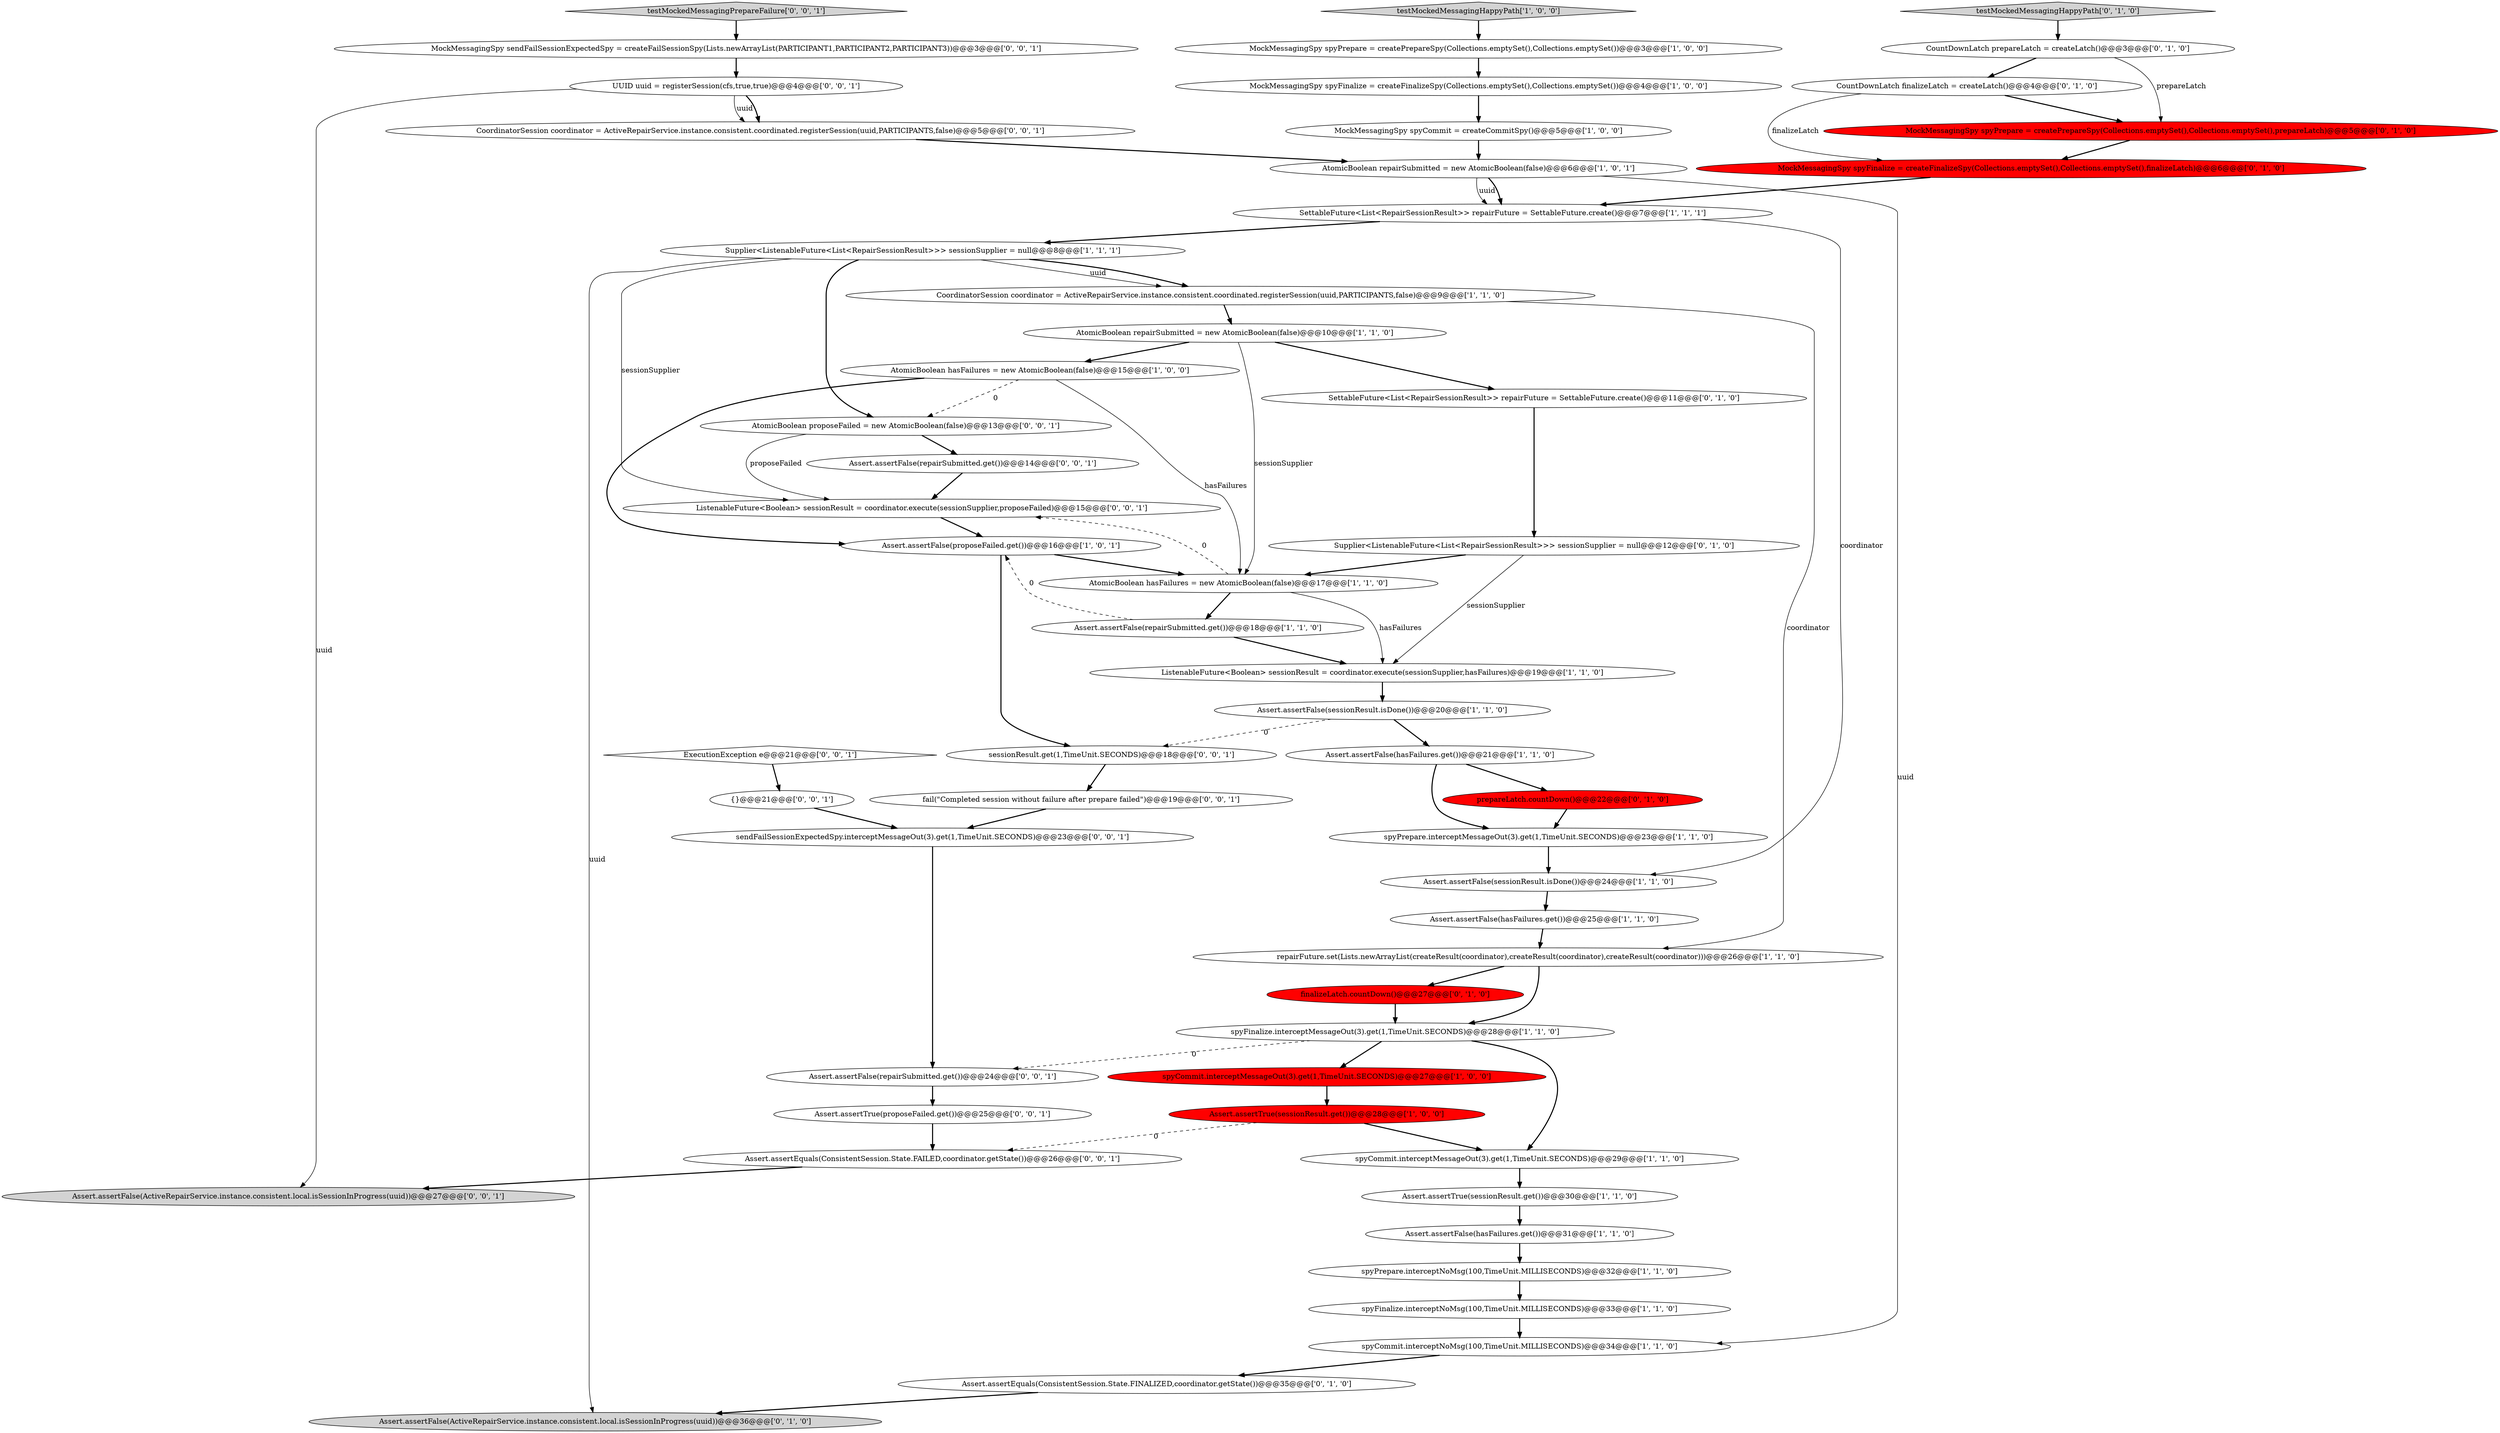 digraph {
28 [style = filled, label = "CoordinatorSession coordinator = ActiveRepairService.instance.consistent.coordinated.registerSession(uuid,PARTICIPANTS,false)@@@9@@@['1', '1', '0']", fillcolor = white, shape = ellipse image = "AAA0AAABBB1BBB"];
46 [style = filled, label = "Assert.assertFalse(ActiveRepairService.instance.consistent.local.isSessionInProgress(uuid))@@@27@@@['0', '0', '1']", fillcolor = lightgray, shape = ellipse image = "AAA0AAABBB3BBB"];
8 [style = filled, label = "Assert.assertTrue(sessionResult.get())@@@30@@@['1', '1', '0']", fillcolor = white, shape = ellipse image = "AAA0AAABBB1BBB"];
12 [style = filled, label = "spyCommit.interceptNoMsg(100,TimeUnit.MILLISECONDS)@@@34@@@['1', '1', '0']", fillcolor = white, shape = ellipse image = "AAA0AAABBB1BBB"];
39 [style = filled, label = "Supplier<ListenableFuture<List<RepairSessionResult>>> sessionSupplier = null@@@12@@@['0', '1', '0']", fillcolor = white, shape = ellipse image = "AAA0AAABBB2BBB"];
16 [style = filled, label = "Supplier<ListenableFuture<List<RepairSessionResult>>> sessionSupplier = null@@@8@@@['1', '1', '1']", fillcolor = white, shape = ellipse image = "AAA0AAABBB1BBB"];
24 [style = filled, label = "AtomicBoolean hasFailures = new AtomicBoolean(false)@@@15@@@['1', '0', '0']", fillcolor = white, shape = ellipse image = "AAA0AAABBB1BBB"];
52 [style = filled, label = "sessionResult.get(1,TimeUnit.SECONDS)@@@18@@@['0', '0', '1']", fillcolor = white, shape = ellipse image = "AAA0AAABBB3BBB"];
23 [style = filled, label = "Assert.assertTrue(sessionResult.get())@@@28@@@['1', '0', '0']", fillcolor = red, shape = ellipse image = "AAA1AAABBB1BBB"];
47 [style = filled, label = "{}@@@21@@@['0', '0', '1']", fillcolor = white, shape = ellipse image = "AAA0AAABBB3BBB"];
6 [style = filled, label = "Assert.assertFalse(hasFailures.get())@@@21@@@['1', '1', '0']", fillcolor = white, shape = ellipse image = "AAA0AAABBB1BBB"];
55 [style = filled, label = "fail(\"Completed session without failure after prepare failed\")@@@19@@@['0', '0', '1']", fillcolor = white, shape = ellipse image = "AAA0AAABBB3BBB"];
21 [style = filled, label = "repairFuture.set(Lists.newArrayList(createResult(coordinator),createResult(coordinator),createResult(coordinator)))@@@26@@@['1', '1', '0']", fillcolor = white, shape = ellipse image = "AAA0AAABBB1BBB"];
37 [style = filled, label = "testMockedMessagingHappyPath['0', '1', '0']", fillcolor = lightgray, shape = diamond image = "AAA0AAABBB2BBB"];
22 [style = filled, label = "Assert.assertFalse(repairSubmitted.get())@@@18@@@['1', '1', '0']", fillcolor = white, shape = ellipse image = "AAA0AAABBB1BBB"];
41 [style = filled, label = "AtomicBoolean proposeFailed = new AtomicBoolean(false)@@@13@@@['0', '0', '1']", fillcolor = white, shape = ellipse image = "AAA0AAABBB3BBB"];
50 [style = filled, label = "Assert.assertTrue(proposeFailed.get())@@@25@@@['0', '0', '1']", fillcolor = white, shape = ellipse image = "AAA0AAABBB3BBB"];
45 [style = filled, label = "MockMessagingSpy sendFailSessionExpectedSpy = createFailSessionSpy(Lists.newArrayList(PARTICIPANT1,PARTICIPANT2,PARTICIPANT3))@@@3@@@['0', '0', '1']", fillcolor = white, shape = ellipse image = "AAA0AAABBB3BBB"];
17 [style = filled, label = "Assert.assertFalse(sessionResult.isDone())@@@20@@@['1', '1', '0']", fillcolor = white, shape = ellipse image = "AAA0AAABBB1BBB"];
13 [style = filled, label = "testMockedMessagingHappyPath['1', '0', '0']", fillcolor = lightgray, shape = diamond image = "AAA0AAABBB1BBB"];
49 [style = filled, label = "ExecutionException e@@@21@@@['0', '0', '1']", fillcolor = white, shape = diamond image = "AAA0AAABBB3BBB"];
15 [style = filled, label = "Assert.assertFalse(hasFailures.get())@@@25@@@['1', '1', '0']", fillcolor = white, shape = ellipse image = "AAA0AAABBB1BBB"];
26 [style = filled, label = "spyPrepare.interceptNoMsg(100,TimeUnit.MILLISECONDS)@@@32@@@['1', '1', '0']", fillcolor = white, shape = ellipse image = "AAA0AAABBB1BBB"];
32 [style = filled, label = "CountDownLatch finalizeLatch = createLatch()@@@4@@@['0', '1', '0']", fillcolor = white, shape = ellipse image = "AAA0AAABBB2BBB"];
20 [style = filled, label = "AtomicBoolean hasFailures = new AtomicBoolean(false)@@@17@@@['1', '1', '0']", fillcolor = white, shape = ellipse image = "AAA0AAABBB1BBB"];
40 [style = filled, label = "testMockedMessagingPrepareFailure['0', '0', '1']", fillcolor = lightgray, shape = diamond image = "AAA0AAABBB3BBB"];
19 [style = filled, label = "spyFinalize.interceptMessageOut(3).get(1,TimeUnit.SECONDS)@@@28@@@['1', '1', '0']", fillcolor = white, shape = ellipse image = "AAA0AAABBB1BBB"];
36 [style = filled, label = "Assert.assertEquals(ConsistentSession.State.FINALIZED,coordinator.getState())@@@35@@@['0', '1', '0']", fillcolor = white, shape = ellipse image = "AAA0AAABBB2BBB"];
33 [style = filled, label = "MockMessagingSpy spyPrepare = createPrepareSpy(Collections.emptySet(),Collections.emptySet(),prepareLatch)@@@5@@@['0', '1', '0']", fillcolor = red, shape = ellipse image = "AAA1AAABBB2BBB"];
11 [style = filled, label = "Assert.assertFalse(hasFailures.get())@@@31@@@['1', '1', '0']", fillcolor = white, shape = ellipse image = "AAA0AAABBB1BBB"];
3 [style = filled, label = "MockMessagingSpy spyPrepare = createPrepareSpy(Collections.emptySet(),Collections.emptySet())@@@3@@@['1', '0', '0']", fillcolor = white, shape = ellipse image = "AAA0AAABBB1BBB"];
30 [style = filled, label = "Assert.assertFalse(ActiveRepairService.instance.consistent.local.isSessionInProgress(uuid))@@@36@@@['0', '1', '0']", fillcolor = lightgray, shape = ellipse image = "AAA0AAABBB2BBB"];
2 [style = filled, label = "MockMessagingSpy spyCommit = createCommitSpy()@@@5@@@['1', '0', '0']", fillcolor = white, shape = ellipse image = "AAA0AAABBB1BBB"];
14 [style = filled, label = "Assert.assertFalse(proposeFailed.get())@@@16@@@['1', '0', '1']", fillcolor = white, shape = ellipse image = "AAA0AAABBB1BBB"];
29 [style = filled, label = "MockMessagingSpy spyFinalize = createFinalizeSpy(Collections.emptySet(),Collections.emptySet(),finalizeLatch)@@@6@@@['0', '1', '0']", fillcolor = red, shape = ellipse image = "AAA1AAABBB2BBB"];
34 [style = filled, label = "finalizeLatch.countDown()@@@27@@@['0', '1', '0']", fillcolor = red, shape = ellipse image = "AAA1AAABBB2BBB"];
18 [style = filled, label = "AtomicBoolean repairSubmitted = new AtomicBoolean(false)@@@6@@@['1', '0', '1']", fillcolor = white, shape = ellipse image = "AAA0AAABBB1BBB"];
35 [style = filled, label = "CountDownLatch prepareLatch = createLatch()@@@3@@@['0', '1', '0']", fillcolor = white, shape = ellipse image = "AAA0AAABBB2BBB"];
0 [style = filled, label = "ListenableFuture<Boolean> sessionResult = coordinator.execute(sessionSupplier,hasFailures)@@@19@@@['1', '1', '0']", fillcolor = white, shape = ellipse image = "AAA0AAABBB1BBB"];
51 [style = filled, label = "ListenableFuture<Boolean> sessionResult = coordinator.execute(sessionSupplier,proposeFailed)@@@15@@@['0', '0', '1']", fillcolor = white, shape = ellipse image = "AAA0AAABBB3BBB"];
54 [style = filled, label = "Assert.assertFalse(repairSubmitted.get())@@@24@@@['0', '0', '1']", fillcolor = white, shape = ellipse image = "AAA0AAABBB3BBB"];
1 [style = filled, label = "AtomicBoolean repairSubmitted = new AtomicBoolean(false)@@@10@@@['1', '1', '0']", fillcolor = white, shape = ellipse image = "AAA0AAABBB1BBB"];
7 [style = filled, label = "spyCommit.interceptMessageOut(3).get(1,TimeUnit.SECONDS)@@@27@@@['1', '0', '0']", fillcolor = red, shape = ellipse image = "AAA1AAABBB1BBB"];
5 [style = filled, label = "spyFinalize.interceptNoMsg(100,TimeUnit.MILLISECONDS)@@@33@@@['1', '1', '0']", fillcolor = white, shape = ellipse image = "AAA0AAABBB1BBB"];
43 [style = filled, label = "CoordinatorSession coordinator = ActiveRepairService.instance.consistent.coordinated.registerSession(uuid,PARTICIPANTS,false)@@@5@@@['0', '0', '1']", fillcolor = white, shape = ellipse image = "AAA0AAABBB3BBB"];
4 [style = filled, label = "MockMessagingSpy spyFinalize = createFinalizeSpy(Collections.emptySet(),Collections.emptySet())@@@4@@@['1', '0', '0']", fillcolor = white, shape = ellipse image = "AAA0AAABBB1BBB"];
42 [style = filled, label = "sendFailSessionExpectedSpy.interceptMessageOut(3).get(1,TimeUnit.SECONDS)@@@23@@@['0', '0', '1']", fillcolor = white, shape = ellipse image = "AAA0AAABBB3BBB"];
44 [style = filled, label = "Assert.assertFalse(repairSubmitted.get())@@@14@@@['0', '0', '1']", fillcolor = white, shape = ellipse image = "AAA0AAABBB3BBB"];
53 [style = filled, label = "Assert.assertEquals(ConsistentSession.State.FAILED,coordinator.getState())@@@26@@@['0', '0', '1']", fillcolor = white, shape = ellipse image = "AAA0AAABBB3BBB"];
25 [style = filled, label = "Assert.assertFalse(sessionResult.isDone())@@@24@@@['1', '1', '0']", fillcolor = white, shape = ellipse image = "AAA0AAABBB1BBB"];
31 [style = filled, label = "SettableFuture<List<RepairSessionResult>> repairFuture = SettableFuture.create()@@@11@@@['0', '1', '0']", fillcolor = white, shape = ellipse image = "AAA0AAABBB2BBB"];
38 [style = filled, label = "prepareLatch.countDown()@@@22@@@['0', '1', '0']", fillcolor = red, shape = ellipse image = "AAA1AAABBB2BBB"];
10 [style = filled, label = "spyCommit.interceptMessageOut(3).get(1,TimeUnit.SECONDS)@@@29@@@['1', '1', '0']", fillcolor = white, shape = ellipse image = "AAA0AAABBB1BBB"];
48 [style = filled, label = "UUID uuid = registerSession(cfs,true,true)@@@4@@@['0', '0', '1']", fillcolor = white, shape = ellipse image = "AAA0AAABBB3BBB"];
27 [style = filled, label = "spyPrepare.interceptMessageOut(3).get(1,TimeUnit.SECONDS)@@@23@@@['1', '1', '0']", fillcolor = white, shape = ellipse image = "AAA0AAABBB1BBB"];
9 [style = filled, label = "SettableFuture<List<RepairSessionResult>> repairFuture = SettableFuture.create()@@@7@@@['1', '1', '1']", fillcolor = white, shape = ellipse image = "AAA0AAABBB1BBB"];
24->20 [style = solid, label="hasFailures"];
23->53 [style = dashed, label="0"];
28->21 [style = solid, label="coordinator"];
24->41 [style = dashed, label="0"];
21->19 [style = bold, label=""];
34->19 [style = bold, label=""];
47->42 [style = bold, label=""];
17->6 [style = bold, label=""];
16->51 [style = solid, label="sessionSupplier"];
19->54 [style = dashed, label="0"];
15->21 [style = bold, label=""];
0->17 [style = bold, label=""];
26->5 [style = bold, label=""];
20->51 [style = dashed, label="0"];
48->43 [style = solid, label="uuid"];
29->9 [style = bold, label=""];
21->34 [style = bold, label=""];
1->20 [style = solid, label="sessionSupplier"];
12->36 [style = bold, label=""];
18->9 [style = solid, label="uuid"];
38->27 [style = bold, label=""];
35->32 [style = bold, label=""];
2->18 [style = bold, label=""];
19->10 [style = bold, label=""];
16->30 [style = solid, label="uuid"];
28->1 [style = bold, label=""];
4->2 [style = bold, label=""];
52->55 [style = bold, label=""];
41->51 [style = solid, label="proposeFailed"];
43->18 [style = bold, label=""];
17->52 [style = dashed, label="0"];
45->48 [style = bold, label=""];
55->42 [style = bold, label=""];
3->4 [style = bold, label=""];
48->46 [style = solid, label="uuid"];
22->14 [style = dashed, label="0"];
9->16 [style = bold, label=""];
32->33 [style = bold, label=""];
20->22 [style = bold, label=""];
24->14 [style = bold, label=""];
33->29 [style = bold, label=""];
16->41 [style = bold, label=""];
49->47 [style = bold, label=""];
54->50 [style = bold, label=""];
44->51 [style = bold, label=""];
9->25 [style = solid, label="coordinator"];
6->27 [style = bold, label=""];
36->30 [style = bold, label=""];
6->38 [style = bold, label=""];
51->14 [style = bold, label=""];
53->46 [style = bold, label=""];
16->28 [style = solid, label="uuid"];
22->0 [style = bold, label=""];
16->28 [style = bold, label=""];
10->8 [style = bold, label=""];
13->3 [style = bold, label=""];
5->12 [style = bold, label=""];
48->43 [style = bold, label=""];
1->24 [style = bold, label=""];
7->23 [style = bold, label=""];
32->29 [style = solid, label="finalizeLatch"];
18->9 [style = bold, label=""];
23->10 [style = bold, label=""];
25->15 [style = bold, label=""];
14->52 [style = bold, label=""];
35->33 [style = solid, label="prepareLatch"];
40->45 [style = bold, label=""];
31->39 [style = bold, label=""];
37->35 [style = bold, label=""];
42->54 [style = bold, label=""];
1->31 [style = bold, label=""];
18->12 [style = solid, label="uuid"];
39->20 [style = bold, label=""];
8->11 [style = bold, label=""];
41->44 [style = bold, label=""];
19->7 [style = bold, label=""];
27->25 [style = bold, label=""];
50->53 [style = bold, label=""];
39->0 [style = solid, label="sessionSupplier"];
14->20 [style = bold, label=""];
11->26 [style = bold, label=""];
20->0 [style = solid, label="hasFailures"];
}
